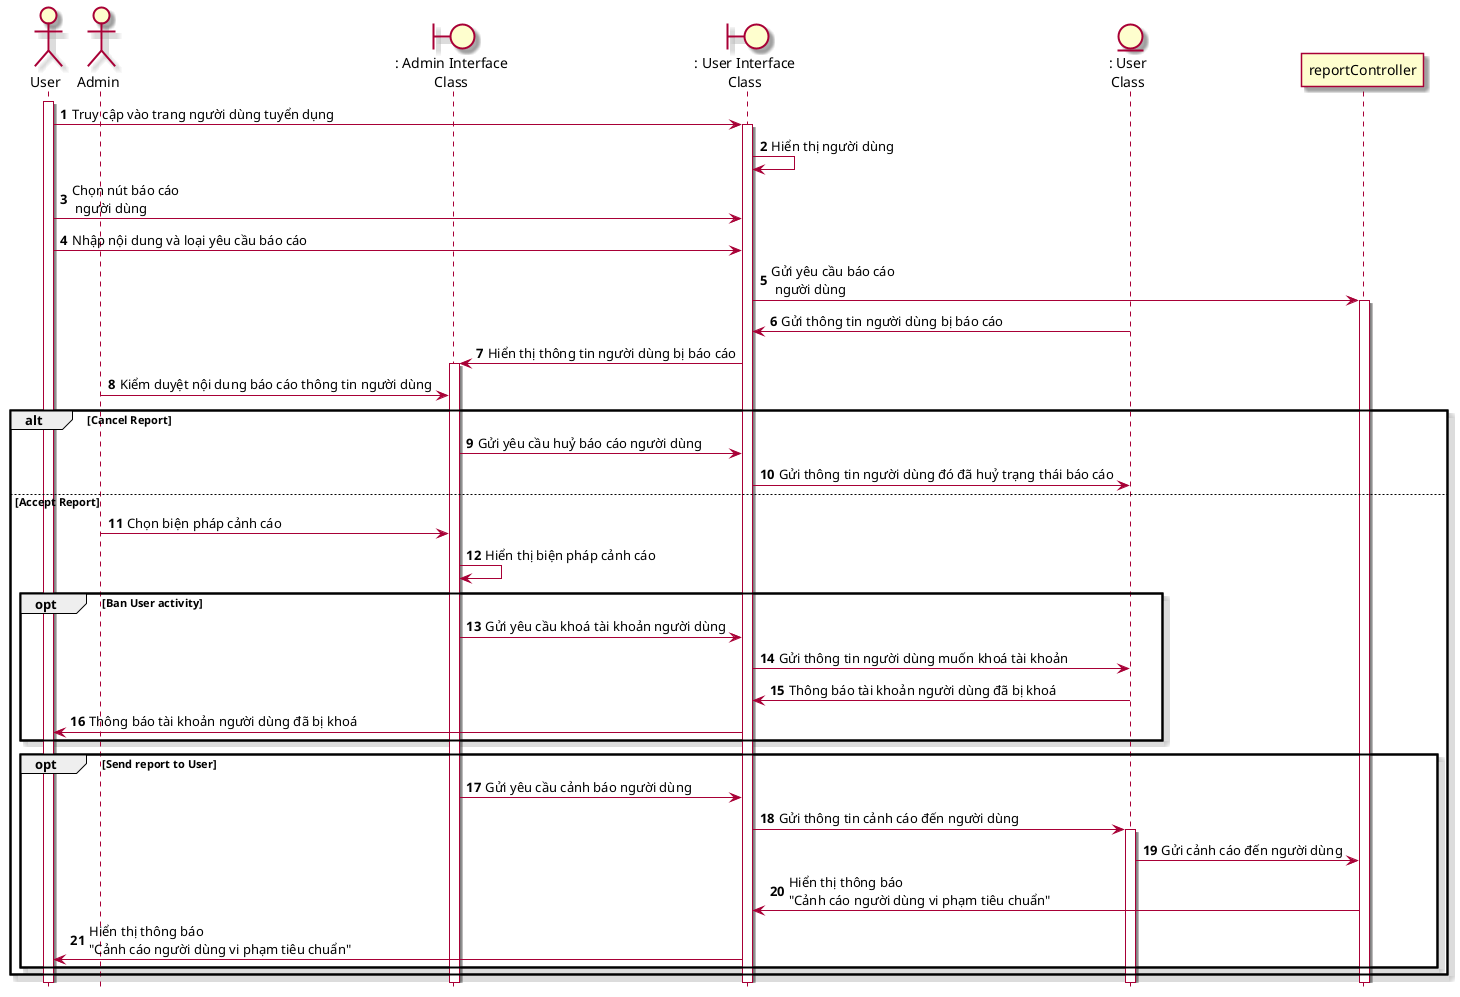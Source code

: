 @startuml SeqBaoCaoBaiDang
hide footbox
skin rose 
actor user as "User"
actor admin as "Admin"
boundary adminInterface as ": Admin Interface\nClass"
boundary userInterface as ": User Interface\nClass"
control userInterface as ": User Controller\nClass"
entity User as ": User\nClass"
user++
autonumber
user-> userInterface++: Truy cập vào trang người dùng tuyển dụng
userInterface-> userInterface: Hiển thị người dùng
user-> userInterface: Chọn nút báo cáo\n người dùng
user-> userInterface: Nhập nội dung và loại yêu cầu báo cáo
userInterface-> reportController++: Gửi yêu cầu báo cáo\n người dùng
User -> userInterface: Gửi thông tin người dùng bị báo cáo
userInterface-> adminInterface++: Hiển thị thông tin người dùng bị báo cáo
admin -> adminInterface: Kiểm duyệt nội dung báo cáo thông tin người dùng
alt Cancel Report
adminInterface -> userInterface: Gửi yêu cầu huỷ báo cáo người dùng
userInterface -> User: Gửi thông tin người dùng đó đã huỷ trạng thái báo cáo
else Accept Report
admin -> adminInterface: Chọn biện pháp cảnh cáo 
adminInterface -> adminInterface: Hiển thị biện pháp cảnh cáo
opt Ban User activity
adminInterface -> userInterface: Gửi yêu cầu khoá tài khoản người dùng
userInterface -> User: Gửi thông tin người dùng muốn khoá tài khoản 
User -> userInterface: Thông báo tài khoản người dùng đã bị khoá
userInterface -> user: Thông báo tài khoản người dùng đã bị khoá

end
opt Send report to User
adminInterface->userInterface: Gửi yêu cầu cảnh báo người dùng
userInterface -> User++: Gửi thông tin cảnh cáo đến người dùng
User -> reportController: Gửi cảnh cáo đến người dùng 
reportController -> userInterface: Hiển thị thông báo \n"Cảnh cáo người dùng vi phạm tiêu chuẩn"
userInterface -> user: Hiển thị thông báo \n"Cảnh cáo người dùng vi phạm tiêu chuẩn"

end
end